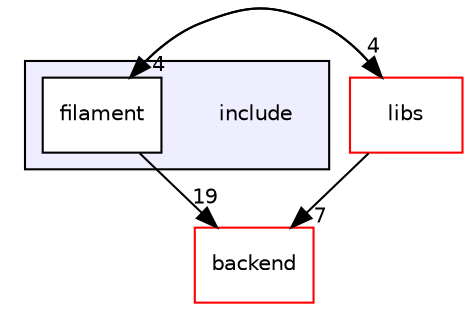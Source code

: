 digraph "include" {
  bgcolor=transparent;
  compound=true
  node [ fontsize="10", fontname="Helvetica"];
  edge [ labelfontsize="10", labelfontname="Helvetica"];
  subgraph clusterdir_d4b795e252646cd117f7840c9c1c1acb {
    graph [ bgcolor="#eeeeff", pencolor="black", label="" URL="dir_d4b795e252646cd117f7840c9c1c1acb.html"];
    dir_d4b795e252646cd117f7840c9c1c1acb [shape=plaintext label="include"];
  dir_4226b53522f704832d80efdc93899f88 [shape=box label="filament" fillcolor="white" style="filled" URL="dir_4226b53522f704832d80efdc93899f88.html"];
  }
  dir_6719ab1f1f7655efc2fa43f7eb574fd1 [shape=box label="libs" color="red" URL="dir_6719ab1f1f7655efc2fa43f7eb574fd1.html"];
  dir_b75f6151ef6a93f2161d807e94486478 [shape=box label="backend" color="red" URL="dir_b75f6151ef6a93f2161d807e94486478.html"];
  dir_6719ab1f1f7655efc2fa43f7eb574fd1->dir_4226b53522f704832d80efdc93899f88 [headlabel="4", labeldistance=1.5 headhref="dir_000008_000007.html"];
  dir_6719ab1f1f7655efc2fa43f7eb574fd1->dir_b75f6151ef6a93f2161d807e94486478 [headlabel="7", labeldistance=1.5 headhref="dir_000008_000000.html"];
  dir_4226b53522f704832d80efdc93899f88->dir_6719ab1f1f7655efc2fa43f7eb574fd1 [headlabel="4", labeldistance=1.5 headhref="dir_000007_000008.html"];
  dir_4226b53522f704832d80efdc93899f88->dir_b75f6151ef6a93f2161d807e94486478 [headlabel="19", labeldistance=1.5 headhref="dir_000007_000000.html"];
}

